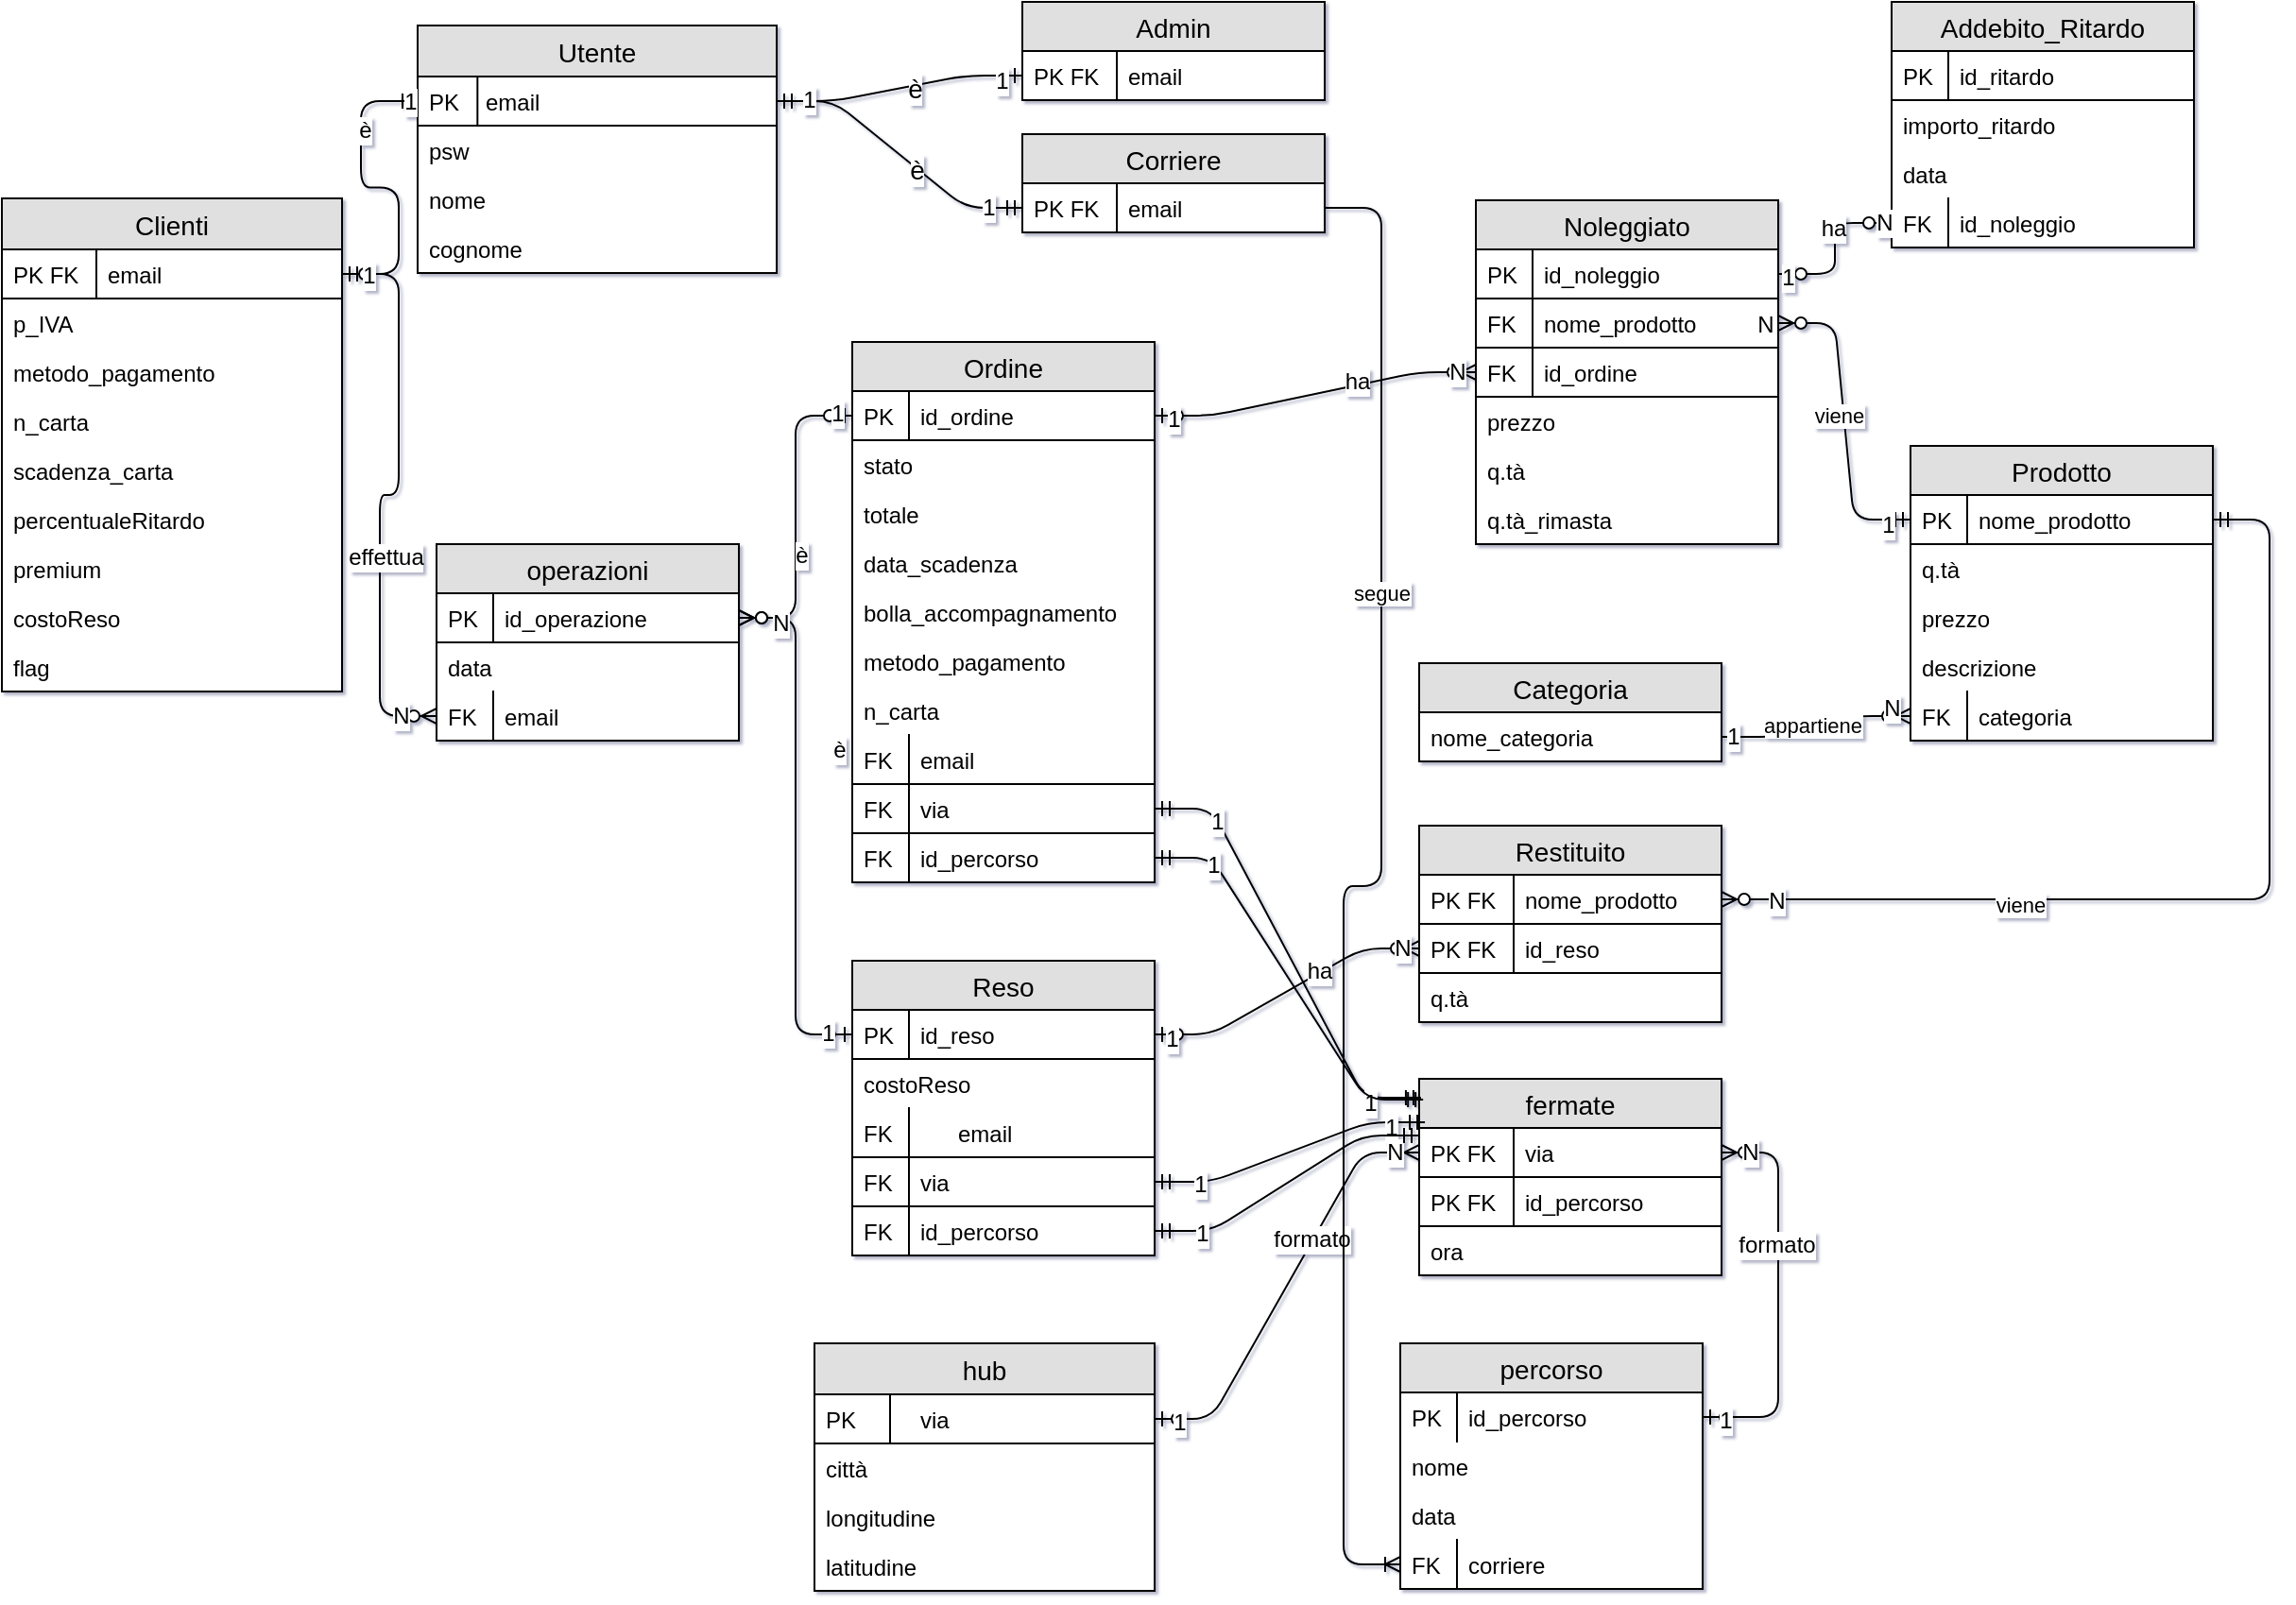 <mxfile version="13.9.9" type="device"><diagram id="O3b5vfJz-K-T-hg6xMQF" name="Page-1"><mxGraphModel dx="1422" dy="1621" grid="1" gridSize="10" guides="1" tooltips="1" connect="1" arrows="1" fold="1" page="1" pageScale="1" pageWidth="1169" pageHeight="827" background="none" math="0" shadow="1"><root><mxCell id="0"/><mxCell id="1" parent="0"/><object label="Utente" id="Xm0WJT4RVuP9LQRf9wcF-2"><mxCell style="swimlane;fontStyle=0;childLayout=stackLayout;horizontal=1;startSize=27;fillColor=#e0e0e0;horizontalStack=0;resizeParent=1;resizeParentMax=0;resizeLast=0;collapsible=1;marginBottom=0;swimlaneFillColor=#ffffff;align=center;fontSize=14;" parent="1" vertex="1"><mxGeometry x="250" y="-117.5" width="190" height="131" as="geometry"><mxRectangle x="90" y="90" width="70" height="26" as="alternateBounds"/></mxGeometry></mxCell></object><mxCell id="Xm0WJT4RVuP9LQRf9wcF-62" value="email" style="shape=partialRectangle;top=0;left=0;right=0;bottom=1;align=left;verticalAlign=top;fillColor=none;spacingLeft=34;spacingRight=4;overflow=hidden;rotatable=0;points=[[0,0.5],[1,0.5]];portConstraint=eastwest;dropTarget=0;fontSize=12;startSize=26;" parent="Xm0WJT4RVuP9LQRf9wcF-2" vertex="1"><mxGeometry y="27" width="190" height="26" as="geometry"/></mxCell><mxCell id="Xm0WJT4RVuP9LQRf9wcF-63" value="PK" style="shape=partialRectangle;top=0;left=0;bottom=0;fillColor=none;align=left;verticalAlign=top;spacingLeft=4;spacingRight=4;overflow=hidden;rotatable=0;points=[];portConstraint=eastwest;part=1;fontSize=12;" parent="Xm0WJT4RVuP9LQRf9wcF-62" vertex="1" connectable="0"><mxGeometry width="31.667" height="26" as="geometry"/></mxCell><mxCell id="Xm0WJT4RVuP9LQRf9wcF-4" value="psw" style="text;strokeColor=none;fillColor=none;spacingLeft=4;spacingRight=4;overflow=hidden;rotatable=0;points=[[0,0.5],[1,0.5]];portConstraint=eastwest;fontSize=12;" parent="Xm0WJT4RVuP9LQRf9wcF-2" vertex="1"><mxGeometry y="53" width="190" height="26" as="geometry"/></mxCell><mxCell id="Xm0WJT4RVuP9LQRf9wcF-16" value="nome&#10;" style="text;strokeColor=none;fillColor=none;spacingLeft=4;spacingRight=4;overflow=hidden;rotatable=0;points=[[0,0.5],[1,0.5]];portConstraint=eastwest;fontSize=12;" parent="Xm0WJT4RVuP9LQRf9wcF-2" vertex="1"><mxGeometry y="79" width="190" height="26" as="geometry"/></mxCell><mxCell id="Xm0WJT4RVuP9LQRf9wcF-17" value="cognome" style="text;strokeColor=none;fillColor=none;spacingLeft=4;spacingRight=4;overflow=hidden;rotatable=0;points=[[0,0.5],[1,0.5]];portConstraint=eastwest;fontSize=12;" parent="Xm0WJT4RVuP9LQRf9wcF-2" vertex="1"><mxGeometry y="105" width="190" height="26" as="geometry"/></mxCell><object label="Clienti" id="Xm0WJT4RVuP9LQRf9wcF-35"><mxCell style="swimlane;fontStyle=0;childLayout=stackLayout;horizontal=1;startSize=27;fillColor=#e0e0e0;horizontalStack=0;resizeParent=1;resizeParentMax=0;resizeLast=0;collapsible=1;marginBottom=0;swimlaneFillColor=#ffffff;align=center;fontSize=14;" parent="1" vertex="1"><mxGeometry x="30" y="-26" width="180" height="261" as="geometry"><mxRectangle x="90" y="90" width="70" height="26" as="alternateBounds"/></mxGeometry></mxCell></object><mxCell id="Xm0WJT4RVuP9LQRf9wcF-36" value="      email" style="shape=partialRectangle;top=0;left=0;right=0;bottom=1;align=left;verticalAlign=top;fillColor=none;spacingLeft=34;spacingRight=4;overflow=hidden;rotatable=0;points=[[0,0.5],[1,0.5]];portConstraint=eastwest;dropTarget=0;fontSize=12;startSize=26;" parent="Xm0WJT4RVuP9LQRf9wcF-35" vertex="1"><mxGeometry y="27" width="180" height="26" as="geometry"/></mxCell><mxCell id="Xm0WJT4RVuP9LQRf9wcF-37" value="PK FK" style="shape=partialRectangle;top=0;left=0;bottom=0;fillColor=none;align=left;verticalAlign=top;spacingLeft=4;spacingRight=4;overflow=hidden;rotatable=0;points=[];portConstraint=eastwest;part=1;fontSize=12;" parent="Xm0WJT4RVuP9LQRf9wcF-36" vertex="1" connectable="0"><mxGeometry width="50" height="26" as="geometry"/></mxCell><mxCell id="Xm0WJT4RVuP9LQRf9wcF-38" value="p_IVA" style="text;strokeColor=none;fillColor=none;spacingLeft=4;spacingRight=4;overflow=hidden;rotatable=0;points=[[0,0.5],[1,0.5]];portConstraint=eastwest;fontSize=12;" parent="Xm0WJT4RVuP9LQRf9wcF-35" vertex="1"><mxGeometry y="53" width="180" height="26" as="geometry"/></mxCell><mxCell id="LE8PXFdHcmIUu1gxOblO-20" value="metodo_pagamento" style="text;strokeColor=none;fillColor=none;spacingLeft=4;spacingRight=4;overflow=hidden;rotatable=0;points=[[0,0.5],[1,0.5]];portConstraint=eastwest;fontSize=12;" parent="Xm0WJT4RVuP9LQRf9wcF-35" vertex="1"><mxGeometry y="79" width="180" height="26" as="geometry"/></mxCell><mxCell id="Xm0WJT4RVuP9LQRf9wcF-39" value="n_carta" style="text;strokeColor=none;fillColor=none;spacingLeft=4;spacingRight=4;overflow=hidden;rotatable=0;points=[[0,0.5],[1,0.5]];portConstraint=eastwest;fontSize=12;" parent="Xm0WJT4RVuP9LQRf9wcF-35" vertex="1"><mxGeometry y="105" width="180" height="26" as="geometry"/></mxCell><mxCell id="Xm0WJT4RVuP9LQRf9wcF-40" value="scadenza_carta" style="text;strokeColor=none;fillColor=none;spacingLeft=4;spacingRight=4;overflow=hidden;rotatable=0;points=[[0,0.5],[1,0.5]];portConstraint=eastwest;fontSize=12;" parent="Xm0WJT4RVuP9LQRf9wcF-35" vertex="1"><mxGeometry y="131" width="180" height="26" as="geometry"/></mxCell><mxCell id="LE8PXFdHcmIUu1gxOblO-26" value="percentualeRitardo" style="text;strokeColor=none;fillColor=none;spacingLeft=4;spacingRight=4;overflow=hidden;rotatable=0;points=[[0,0.5],[1,0.5]];portConstraint=eastwest;fontSize=12;" parent="Xm0WJT4RVuP9LQRf9wcF-35" vertex="1"><mxGeometry y="157" width="180" height="26" as="geometry"/></mxCell><mxCell id="LE8PXFdHcmIUu1gxOblO-27" value="premium" style="text;strokeColor=none;fillColor=none;spacingLeft=4;spacingRight=4;overflow=hidden;rotatable=0;points=[[0,0.5],[1,0.5]];portConstraint=eastwest;fontSize=12;" parent="Xm0WJT4RVuP9LQRf9wcF-35" vertex="1"><mxGeometry y="183" width="180" height="26" as="geometry"/></mxCell><mxCell id="LE8PXFdHcmIUu1gxOblO-28" value="costoReso" style="text;strokeColor=none;fillColor=none;spacingLeft=4;spacingRight=4;overflow=hidden;rotatable=0;points=[[0,0.5],[1,0.5]];portConstraint=eastwest;fontSize=12;" parent="Xm0WJT4RVuP9LQRf9wcF-35" vertex="1"><mxGeometry y="209" width="180" height="26" as="geometry"/></mxCell><mxCell id="Xm0WJT4RVuP9LQRf9wcF-73" value="flag" style="text;strokeColor=none;fillColor=none;spacingLeft=4;spacingRight=4;overflow=hidden;rotatable=0;points=[[0,0.5],[1,0.5]];portConstraint=eastwest;fontSize=12;startSize=26;" parent="Xm0WJT4RVuP9LQRf9wcF-35" vertex="1"><mxGeometry y="235" width="180" height="26" as="geometry"/></mxCell><mxCell id="Xm0WJT4RVuP9LQRf9wcF-49" value="Admin" style="swimlane;fontStyle=0;childLayout=stackLayout;horizontal=1;startSize=26;fillColor=#e0e0e0;horizontalStack=0;resizeParent=1;resizeParentMax=0;resizeLast=0;collapsible=1;marginBottom=0;swimlaneFillColor=#ffffff;align=center;fontSize=14;" parent="1" vertex="1"><mxGeometry x="570" y="-130" width="160" height="52" as="geometry"/></mxCell><mxCell id="Xm0WJT4RVuP9LQRf9wcF-53" value="      email" style="shape=partialRectangle;top=0;left=0;right=0;bottom=1;align=left;verticalAlign=top;fillColor=none;spacingLeft=34;spacingRight=4;overflow=hidden;rotatable=0;points=[[0,0.5],[1,0.5]];portConstraint=eastwest;dropTarget=0;fontSize=12;startSize=26;" parent="Xm0WJT4RVuP9LQRf9wcF-49" vertex="1"><mxGeometry y="26" width="160" height="26" as="geometry"/></mxCell><mxCell id="Xm0WJT4RVuP9LQRf9wcF-54" value="PK FK" style="shape=partialRectangle;top=0;left=0;bottom=0;fillColor=none;align=left;verticalAlign=top;spacingLeft=4;spacingRight=4;overflow=hidden;rotatable=0;points=[];portConstraint=eastwest;part=1;fontSize=12;" parent="Xm0WJT4RVuP9LQRf9wcF-53" vertex="1" connectable="0"><mxGeometry width="50" height="26" as="geometry"/></mxCell><mxCell id="Xm0WJT4RVuP9LQRf9wcF-55" value="Corriere" style="swimlane;fontStyle=0;childLayout=stackLayout;horizontal=1;startSize=26;fillColor=#e0e0e0;horizontalStack=0;resizeParent=1;resizeParentMax=0;resizeLast=0;collapsible=1;marginBottom=0;swimlaneFillColor=#ffffff;align=center;fontSize=14;" parent="1" vertex="1"><mxGeometry x="570" y="-60" width="160" height="52" as="geometry"/></mxCell><mxCell id="Xm0WJT4RVuP9LQRf9wcF-56" value="      email" style="shape=partialRectangle;top=0;left=0;right=0;bottom=1;align=left;verticalAlign=top;fillColor=none;spacingLeft=34;spacingRight=4;overflow=hidden;rotatable=0;points=[[0,0.5],[1,0.5]];portConstraint=eastwest;dropTarget=0;fontSize=12;startSize=26;" parent="Xm0WJT4RVuP9LQRf9wcF-55" vertex="1"><mxGeometry y="26" width="160" height="26" as="geometry"/></mxCell><mxCell id="Xm0WJT4RVuP9LQRf9wcF-57" value="PK FK" style="shape=partialRectangle;top=0;left=0;bottom=0;fillColor=none;align=left;verticalAlign=top;spacingLeft=4;spacingRight=4;overflow=hidden;rotatable=0;points=[];portConstraint=eastwest;part=1;fontSize=12;" parent="Xm0WJT4RVuP9LQRf9wcF-56" vertex="1" connectable="0"><mxGeometry width="50" height="26" as="geometry"/></mxCell><mxCell id="Xm0WJT4RVuP9LQRf9wcF-58" value="" style="edgeStyle=entityRelationEdgeStyle;fontSize=12;html=1;endArrow=ERmandOne;startArrow=ERmandOne;exitX=1;exitY=0.5;exitDx=0;exitDy=0;entryX=0;entryY=0.5;entryDx=0;entryDy=0;" parent="1" source="Xm0WJT4RVuP9LQRf9wcF-36" target="Xm0WJT4RVuP9LQRf9wcF-62" edge="1"><mxGeometry width="100" height="100" relative="1" as="geometry"><mxPoint x="130" y="-20" as="sourcePoint"/><mxPoint x="230" y="-120" as="targetPoint"/></mxGeometry></mxCell><mxCell id="SQWvD1zlipwc46EcE6Aq-20" value="1" style="text;html=1;resizable=0;points=[];align=center;verticalAlign=middle;labelBackgroundColor=#ffffff;" parent="Xm0WJT4RVuP9LQRf9wcF-58" vertex="1" connectable="0"><mxGeometry x="0.948" relative="1" as="geometry"><mxPoint as="offset"/></mxGeometry></mxCell><mxCell id="VW3XLy9VrTY78GUXKfo0-68" value="è" style="text;html=1;resizable=0;points=[];align=center;verticalAlign=middle;labelBackgroundColor=#ffffff;" parent="Xm0WJT4RVuP9LQRf9wcF-58" vertex="1" connectable="0"><mxGeometry x="0.468" y="-2" relative="1" as="geometry"><mxPoint as="offset"/></mxGeometry></mxCell><mxCell id="Xm0WJT4RVuP9LQRf9wcF-64" value="" style="edgeStyle=entityRelationEdgeStyle;fontSize=12;html=1;endArrow=ERmandOne;startArrow=ERmandOne;exitX=1;exitY=0.5;exitDx=0;exitDy=0;entryX=0;entryY=0.5;entryDx=0;entryDy=0;" parent="1" source="Xm0WJT4RVuP9LQRf9wcF-62" target="Xm0WJT4RVuP9LQRf9wcF-53" edge="1"><mxGeometry width="100" height="100" relative="1" as="geometry"><mxPoint x="581.5" y="-153" as="sourcePoint"/><mxPoint x="511.5" y="87" as="targetPoint"/></mxGeometry></mxCell><mxCell id="Xm0WJT4RVuP9LQRf9wcF-71" value="è" style="text;html=1;resizable=0;points=[];align=center;verticalAlign=middle;labelBackgroundColor=#ffffff;fontSize=14;" parent="Xm0WJT4RVuP9LQRf9wcF-64" vertex="1" connectable="0"><mxGeometry x="0.121" y="-1" relative="1" as="geometry"><mxPoint y="1" as="offset"/></mxGeometry></mxCell><mxCell id="SQWvD1zlipwc46EcE6Aq-23" value="1" style="text;html=1;resizable=0;points=[];align=center;verticalAlign=middle;labelBackgroundColor=#ffffff;" parent="Xm0WJT4RVuP9LQRf9wcF-64" vertex="1" connectable="0"><mxGeometry x="0.832" y="-3" relative="1" as="geometry"><mxPoint as="offset"/></mxGeometry></mxCell><mxCell id="Xm0WJT4RVuP9LQRf9wcF-65" value="" style="edgeStyle=entityRelationEdgeStyle;fontSize=12;html=1;endArrow=ERmandOne;startArrow=ERmandOne;exitX=1;exitY=0.5;exitDx=0;exitDy=0;entryX=0;entryY=0.5;entryDx=0;entryDy=0;" parent="1" source="Xm0WJT4RVuP9LQRf9wcF-62" target="Xm0WJT4RVuP9LQRf9wcF-56" edge="1"><mxGeometry width="100" height="100" relative="1" as="geometry"><mxPoint x="401.5" y="-118" as="sourcePoint"/><mxPoint x="601.5" y="181" as="targetPoint"/></mxGeometry></mxCell><mxCell id="Xm0WJT4RVuP9LQRf9wcF-72" value="è" style="text;html=1;resizable=0;points=[];align=center;verticalAlign=middle;labelBackgroundColor=#ffffff;fontSize=14;" parent="Xm0WJT4RVuP9LQRf9wcF-65" vertex="1" connectable="0"><mxGeometry x="0.152" y="-1" relative="1" as="geometry"><mxPoint as="offset"/></mxGeometry></mxCell><mxCell id="SQWvD1zlipwc46EcE6Aq-22" value="1" style="text;html=1;resizable=0;points=[];align=center;verticalAlign=middle;labelBackgroundColor=#ffffff;" parent="Xm0WJT4RVuP9LQRf9wcF-65" vertex="1" connectable="0"><mxGeometry x="-0.714" y="5" relative="1" as="geometry"><mxPoint x="-5" y="4" as="offset"/></mxGeometry></mxCell><mxCell id="VW3XLy9VrTY78GUXKfo0-93" value="1" style="text;html=1;resizable=0;points=[];align=center;verticalAlign=middle;labelBackgroundColor=#ffffff;" parent="Xm0WJT4RVuP9LQRf9wcF-65" vertex="1" connectable="0"><mxGeometry x="0.763" relative="1" as="geometry"><mxPoint as="offset"/></mxGeometry></mxCell><mxCell id="Xm0WJT4RVuP9LQRf9wcF-66" value="Prodotto" style="swimlane;fontStyle=0;childLayout=stackLayout;horizontal=1;startSize=26;fillColor=#e0e0e0;horizontalStack=0;resizeParent=1;resizeParentMax=0;resizeLast=0;collapsible=1;marginBottom=0;swimlaneFillColor=#ffffff;align=center;fontSize=14;" parent="1" vertex="1"><mxGeometry x="1040" y="105" width="160" height="156" as="geometry"/></mxCell><mxCell id="Xm0WJT4RVuP9LQRf9wcF-79" value="nome_prodotto" style="shape=partialRectangle;top=0;left=0;right=0;bottom=1;align=left;verticalAlign=top;fillColor=none;spacingLeft=34;spacingRight=4;overflow=hidden;rotatable=0;points=[[0,0.5],[1,0.5]];portConstraint=eastwest;dropTarget=0;fontSize=12;startSize=26;" parent="Xm0WJT4RVuP9LQRf9wcF-66" vertex="1"><mxGeometry y="26" width="160" height="26" as="geometry"/></mxCell><mxCell id="Xm0WJT4RVuP9LQRf9wcF-80" value="PK" style="shape=partialRectangle;top=0;left=0;bottom=0;fillColor=none;align=left;verticalAlign=top;spacingLeft=4;spacingRight=4;overflow=hidden;rotatable=0;points=[];portConstraint=eastwest;part=1;fontSize=12;" parent="Xm0WJT4RVuP9LQRf9wcF-79" vertex="1" connectable="0"><mxGeometry width="30" height="26" as="geometry"/></mxCell><mxCell id="Xm0WJT4RVuP9LQRf9wcF-68" value="q.tà" style="text;strokeColor=none;fillColor=none;spacingLeft=4;spacingRight=4;overflow=hidden;rotatable=0;points=[[0,0.5],[1,0.5]];portConstraint=eastwest;fontSize=12;" parent="Xm0WJT4RVuP9LQRf9wcF-66" vertex="1"><mxGeometry y="52" width="160" height="26" as="geometry"/></mxCell><mxCell id="Xm0WJT4RVuP9LQRf9wcF-69" value="prezzo" style="text;strokeColor=none;fillColor=none;spacingLeft=4;spacingRight=4;overflow=hidden;rotatable=0;points=[[0,0.5],[1,0.5]];portConstraint=eastwest;fontSize=12;" parent="Xm0WJT4RVuP9LQRf9wcF-66" vertex="1"><mxGeometry y="78" width="160" height="26" as="geometry"/></mxCell><mxCell id="Xm0WJT4RVuP9LQRf9wcF-74" value="descrizione" style="text;strokeColor=none;fillColor=none;spacingLeft=4;spacingRight=4;overflow=hidden;rotatable=0;points=[[0,0.5],[1,0.5]];portConstraint=eastwest;fontSize=12;startSize=26;" parent="Xm0WJT4RVuP9LQRf9wcF-66" vertex="1"><mxGeometry y="104" width="160" height="26" as="geometry"/></mxCell><mxCell id="Xm0WJT4RVuP9LQRf9wcF-86" value="categoria" style="shape=partialRectangle;top=0;left=0;right=0;bottom=1;align=left;verticalAlign=top;fillColor=none;spacingLeft=34;spacingRight=4;overflow=hidden;rotatable=0;points=[[0,0.5],[1,0.5]];portConstraint=eastwest;dropTarget=0;fontSize=12;startSize=26;" parent="Xm0WJT4RVuP9LQRf9wcF-66" vertex="1"><mxGeometry y="130" width="160" height="26" as="geometry"/></mxCell><mxCell id="Xm0WJT4RVuP9LQRf9wcF-87" value="FK" style="shape=partialRectangle;top=0;left=0;bottom=0;fillColor=none;align=left;verticalAlign=top;spacingLeft=4;spacingRight=4;overflow=hidden;rotatable=0;points=[];portConstraint=eastwest;part=1;fontSize=12;" parent="Xm0WJT4RVuP9LQRf9wcF-86" vertex="1" connectable="0"><mxGeometry width="30" height="26" as="geometry"/></mxCell><mxCell id="Xm0WJT4RVuP9LQRf9wcF-75" value="Categoria" style="swimlane;fontStyle=0;childLayout=stackLayout;horizontal=1;startSize=26;fillColor=#e0e0e0;horizontalStack=0;resizeParent=1;resizeParentMax=0;resizeLast=0;collapsible=1;marginBottom=0;swimlaneFillColor=#ffffff;align=center;fontSize=14;" parent="1" vertex="1"><mxGeometry x="780" y="220" width="160" height="52" as="geometry"/></mxCell><mxCell id="Xm0WJT4RVuP9LQRf9wcF-76" value="nome_categoria" style="text;strokeColor=none;fillColor=none;spacingLeft=4;spacingRight=4;overflow=hidden;rotatable=0;points=[[0,0.5],[1,0.5]];portConstraint=eastwest;fontSize=12;" parent="Xm0WJT4RVuP9LQRf9wcF-75" vertex="1"><mxGeometry y="26" width="160" height="26" as="geometry"/></mxCell><object label="hub" id="Xm0WJT4RVuP9LQRf9wcF-89"><mxCell style="swimlane;fontStyle=0;childLayout=stackLayout;horizontal=1;startSize=27;fillColor=#e0e0e0;horizontalStack=0;resizeParent=1;resizeParentMax=0;resizeLast=0;collapsible=1;marginBottom=0;swimlaneFillColor=#ffffff;align=center;fontSize=14;" parent="1" vertex="1"><mxGeometry x="460" y="580" width="180" height="131" as="geometry"><mxRectangle x="90" y="90" width="70" height="26" as="alternateBounds"/></mxGeometry></mxCell></object><mxCell id="Xm0WJT4RVuP9LQRf9wcF-90" value="      via" style="shape=partialRectangle;top=0;left=0;right=0;bottom=1;align=left;verticalAlign=top;fillColor=none;spacingLeft=34;spacingRight=4;overflow=hidden;rotatable=0;points=[[0,0.5],[1,0.5]];portConstraint=eastwest;dropTarget=0;fontSize=12;startSize=26;" parent="Xm0WJT4RVuP9LQRf9wcF-89" vertex="1"><mxGeometry y="27" width="180" height="26" as="geometry"/></mxCell><mxCell id="Xm0WJT4RVuP9LQRf9wcF-91" value="PK " style="shape=partialRectangle;top=0;left=0;bottom=0;fillColor=none;align=left;verticalAlign=top;spacingLeft=4;spacingRight=4;overflow=hidden;rotatable=0;points=[];portConstraint=eastwest;part=1;fontSize=12;" parent="Xm0WJT4RVuP9LQRf9wcF-90" vertex="1" connectable="0"><mxGeometry width="40" height="26" as="geometry"/></mxCell><mxCell id="Xm0WJT4RVuP9LQRf9wcF-92" value="città" style="text;strokeColor=none;fillColor=none;spacingLeft=4;spacingRight=4;overflow=hidden;rotatable=0;points=[[0,0.5],[1,0.5]];portConstraint=eastwest;fontSize=12;" parent="Xm0WJT4RVuP9LQRf9wcF-89" vertex="1"><mxGeometry y="53" width="180" height="26" as="geometry"/></mxCell><mxCell id="Xm0WJT4RVuP9LQRf9wcF-93" value="longitudine" style="text;strokeColor=none;fillColor=none;spacingLeft=4;spacingRight=4;overflow=hidden;rotatable=0;points=[[0,0.5],[1,0.5]];portConstraint=eastwest;fontSize=12;" parent="Xm0WJT4RVuP9LQRf9wcF-89" vertex="1"><mxGeometry y="79" width="180" height="26" as="geometry"/></mxCell><mxCell id="Xm0WJT4RVuP9LQRf9wcF-94" value="latitudine" style="text;strokeColor=none;fillColor=none;spacingLeft=4;spacingRight=4;overflow=hidden;rotatable=0;points=[[0,0.5],[1,0.5]];portConstraint=eastwest;fontSize=12;" parent="Xm0WJT4RVuP9LQRf9wcF-89" vertex="1"><mxGeometry y="105" width="180" height="26" as="geometry"/></mxCell><mxCell id="SQWvD1zlipwc46EcE6Aq-1" value="percorso" style="swimlane;fontStyle=0;childLayout=stackLayout;horizontal=1;startSize=26;fillColor=#e0e0e0;horizontalStack=0;resizeParent=1;resizeParentMax=0;resizeLast=0;collapsible=1;marginBottom=0;swimlaneFillColor=#ffffff;align=center;fontSize=14;" parent="1" vertex="1"><mxGeometry x="770" y="580" width="160" height="130" as="geometry"/></mxCell><mxCell id="SQWvD1zlipwc46EcE6Aq-9" value="id_percorso" style="shape=partialRectangle;top=0;left=0;right=0;bottom=0;align=left;verticalAlign=top;fillColor=none;spacingLeft=34;spacingRight=4;overflow=hidden;rotatable=0;points=[[0,0.5],[1,0.5]];portConstraint=eastwest;dropTarget=0;fontSize=12;" parent="SQWvD1zlipwc46EcE6Aq-1" vertex="1"><mxGeometry y="26" width="160" height="26" as="geometry"/></mxCell><mxCell id="SQWvD1zlipwc46EcE6Aq-10" value="PK" style="shape=partialRectangle;top=0;left=0;bottom=0;fillColor=none;align=left;verticalAlign=top;spacingLeft=4;spacingRight=4;overflow=hidden;rotatable=0;points=[];portConstraint=eastwest;part=1;fontSize=12;" parent="SQWvD1zlipwc46EcE6Aq-9" vertex="1" connectable="0"><mxGeometry width="30" height="26" as="geometry"/></mxCell><mxCell id="SQWvD1zlipwc46EcE6Aq-2" value="nome" style="text;strokeColor=none;fillColor=none;spacingLeft=4;spacingRight=4;overflow=hidden;rotatable=0;points=[[0,0.5],[1,0.5]];portConstraint=eastwest;fontSize=12;" parent="SQWvD1zlipwc46EcE6Aq-1" vertex="1"><mxGeometry y="52" width="160" height="26" as="geometry"/></mxCell><mxCell id="SQWvD1zlipwc46EcE6Aq-13" value="data" style="text;strokeColor=none;fillColor=none;spacingLeft=4;spacingRight=4;overflow=hidden;rotatable=0;points=[[0,0.5],[1,0.5]];portConstraint=eastwest;fontSize=12;" parent="SQWvD1zlipwc46EcE6Aq-1" vertex="1"><mxGeometry y="78" width="160" height="26" as="geometry"/></mxCell><mxCell id="eW8bgUC2z9eUdu9sHX4--6" value="corriere" style="shape=partialRectangle;top=0;left=0;right=0;bottom=1;align=left;verticalAlign=top;fillColor=none;spacingLeft=34;spacingRight=4;overflow=hidden;rotatable=0;points=[[0,0.5],[1,0.5]];portConstraint=eastwest;dropTarget=0;fontSize=12;startSize=26;" vertex="1" parent="SQWvD1zlipwc46EcE6Aq-1"><mxGeometry y="104" width="160" height="26" as="geometry"/></mxCell><mxCell id="eW8bgUC2z9eUdu9sHX4--7" value="FK" style="shape=partialRectangle;top=0;left=0;bottom=0;fillColor=none;align=left;verticalAlign=top;spacingLeft=4;spacingRight=4;overflow=hidden;rotatable=0;points=[];portConstraint=eastwest;part=1;fontSize=12;" vertex="1" connectable="0" parent="eW8bgUC2z9eUdu9sHX4--6"><mxGeometry width="30" height="26" as="geometry"/></mxCell><mxCell id="SQWvD1zlipwc46EcE6Aq-5" value="fermate" style="swimlane;fontStyle=0;childLayout=stackLayout;horizontal=1;startSize=26;fillColor=#e0e0e0;horizontalStack=0;resizeParent=1;resizeParentMax=0;resizeLast=0;collapsible=1;marginBottom=0;swimlaneFillColor=#ffffff;align=center;fontSize=14;" parent="1" vertex="1"><mxGeometry x="780" y="440" width="160" height="104" as="geometry"/></mxCell><mxCell id="SQWvD1zlipwc46EcE6Aq-14" value="      via" style="shape=partialRectangle;top=0;left=0;right=0;bottom=1;align=left;verticalAlign=top;fillColor=none;spacingLeft=34;spacingRight=4;overflow=hidden;rotatable=0;points=[[0,0.5],[1,0.5]];portConstraint=eastwest;dropTarget=0;fontSize=12;startSize=26;" parent="SQWvD1zlipwc46EcE6Aq-5" vertex="1"><mxGeometry y="26" width="160" height="26" as="geometry"/></mxCell><mxCell id="SQWvD1zlipwc46EcE6Aq-15" value="PK FK" style="shape=partialRectangle;top=0;left=0;bottom=0;fillColor=none;align=left;verticalAlign=top;spacingLeft=4;spacingRight=4;overflow=hidden;rotatable=0;points=[];portConstraint=eastwest;part=1;fontSize=12;" parent="SQWvD1zlipwc46EcE6Aq-14" vertex="1" connectable="0"><mxGeometry width="50" height="26" as="geometry"/></mxCell><mxCell id="SQWvD1zlipwc46EcE6Aq-16" value="      id_percorso" style="shape=partialRectangle;top=0;left=0;right=0;bottom=1;align=left;verticalAlign=top;fillColor=none;spacingLeft=34;spacingRight=4;overflow=hidden;rotatable=0;points=[[0,0.5],[1,0.5]];portConstraint=eastwest;dropTarget=0;fontSize=12;startSize=26;" parent="SQWvD1zlipwc46EcE6Aq-5" vertex="1"><mxGeometry y="52" width="160" height="26" as="geometry"/></mxCell><mxCell id="SQWvD1zlipwc46EcE6Aq-17" value="PK FK" style="shape=partialRectangle;top=0;left=0;bottom=0;fillColor=none;align=left;verticalAlign=top;spacingLeft=4;spacingRight=4;overflow=hidden;rotatable=0;points=[];portConstraint=eastwest;part=1;fontSize=12;" parent="SQWvD1zlipwc46EcE6Aq-16" vertex="1" connectable="0"><mxGeometry width="50" height="26" as="geometry"/></mxCell><mxCell id="SQWvD1zlipwc46EcE6Aq-18" value="ora" style="text;strokeColor=none;fillColor=none;spacingLeft=4;spacingRight=4;overflow=hidden;rotatable=0;points=[[0,0.5],[1,0.5]];portConstraint=eastwest;fontSize=12;" parent="SQWvD1zlipwc46EcE6Aq-5" vertex="1"><mxGeometry y="78" width="160" height="26" as="geometry"/></mxCell><mxCell id="SQWvD1zlipwc46EcE6Aq-19" value="" style="edgeStyle=entityRelationEdgeStyle;fontSize=12;html=1;endArrow=ERzeroToMany;startArrow=ERzeroToOne;" parent="1" source="SQWvD1zlipwc46EcE6Aq-9" target="SQWvD1zlipwc46EcE6Aq-14" edge="1"><mxGeometry width="100" height="100" relative="1" as="geometry"><mxPoint x="840" y="458" as="sourcePoint"/><mxPoint x="760" y="391" as="targetPoint"/></mxGeometry></mxCell><mxCell id="SQWvD1zlipwc46EcE6Aq-29" value="1" style="text;html=1;resizable=0;points=[];align=center;verticalAlign=middle;labelBackgroundColor=#ffffff;" parent="SQWvD1zlipwc46EcE6Aq-19" vertex="1" connectable="0"><mxGeometry x="-0.888" y="-2" relative="1" as="geometry"><mxPoint as="offset"/></mxGeometry></mxCell><mxCell id="SQWvD1zlipwc46EcE6Aq-30" value="N" style="text;html=1;resizable=0;points=[];align=center;verticalAlign=middle;labelBackgroundColor=#ffffff;" parent="SQWvD1zlipwc46EcE6Aq-19" vertex="1" connectable="0"><mxGeometry x="0.868" relative="1" as="geometry"><mxPoint x="1" as="offset"/></mxGeometry></mxCell><mxCell id="SQWvD1zlipwc46EcE6Aq-31" value="formato" style="text;html=1;resizable=0;points=[];align=center;verticalAlign=middle;labelBackgroundColor=#ffffff;" parent="SQWvD1zlipwc46EcE6Aq-19" vertex="1" connectable="0"><mxGeometry x="0.248" y="2" relative="1" as="geometry"><mxPoint x="1" as="offset"/></mxGeometry></mxCell><mxCell id="SQWvD1zlipwc46EcE6Aq-36" value="Ordine" style="swimlane;fontStyle=0;childLayout=stackLayout;horizontal=1;startSize=26;fillColor=#e0e0e0;horizontalStack=0;resizeParent=1;resizeParentMax=0;resizeLast=0;collapsible=1;marginBottom=0;swimlaneFillColor=#ffffff;align=center;fontSize=14;" parent="1" vertex="1"><mxGeometry x="480" y="50" width="160" height="286" as="geometry"/></mxCell><mxCell id="SQWvD1zlipwc46EcE6Aq-49" value="id_ordine" style="shape=partialRectangle;top=0;left=0;right=0;bottom=1;align=left;verticalAlign=top;fillColor=none;spacingLeft=34;spacingRight=4;overflow=hidden;rotatable=0;points=[[0,0.5],[1,0.5]];portConstraint=eastwest;dropTarget=0;fontSize=12;" parent="SQWvD1zlipwc46EcE6Aq-36" vertex="1"><mxGeometry y="26" width="160" height="26" as="geometry"/></mxCell><mxCell id="SQWvD1zlipwc46EcE6Aq-50" value="PK" style="shape=partialRectangle;top=0;left=0;bottom=0;fillColor=none;align=left;verticalAlign=top;spacingLeft=4;spacingRight=4;overflow=hidden;rotatable=0;points=[];portConstraint=eastwest;part=1;fontSize=12;" parent="SQWvD1zlipwc46EcE6Aq-49" vertex="1" connectable="0"><mxGeometry width="30" height="26" as="geometry"/></mxCell><mxCell id="SQWvD1zlipwc46EcE6Aq-39" value="stato" style="text;strokeColor=none;fillColor=none;spacingLeft=4;spacingRight=4;overflow=hidden;rotatable=0;points=[[0,0.5],[1,0.5]];portConstraint=eastwest;fontSize=12;" parent="SQWvD1zlipwc46EcE6Aq-36" vertex="1"><mxGeometry y="52" width="160" height="26" as="geometry"/></mxCell><mxCell id="SQWvD1zlipwc46EcE6Aq-51" value="totale" style="text;strokeColor=none;fillColor=none;spacingLeft=4;spacingRight=4;overflow=hidden;rotatable=0;points=[[0,0.5],[1,0.5]];portConstraint=eastwest;fontSize=12;" parent="SQWvD1zlipwc46EcE6Aq-36" vertex="1"><mxGeometry y="78" width="160" height="26" as="geometry"/></mxCell><mxCell id="VW3XLy9VrTY78GUXKfo0-21" value="data_scadenza" style="text;strokeColor=none;fillColor=none;spacingLeft=4;spacingRight=4;overflow=hidden;rotatable=0;points=[[0,0.5],[1,0.5]];portConstraint=eastwest;fontSize=12;" parent="SQWvD1zlipwc46EcE6Aq-36" vertex="1"><mxGeometry y="104" width="160" height="26" as="geometry"/></mxCell><mxCell id="VW3XLy9VrTY78GUXKfo0-12" value="bolla_accompagnamento" style="text;strokeColor=none;fillColor=none;spacingLeft=4;spacingRight=4;overflow=hidden;rotatable=0;points=[[0,0.5],[1,0.5]];portConstraint=eastwest;fontSize=12;" parent="SQWvD1zlipwc46EcE6Aq-36" vertex="1"><mxGeometry y="130" width="160" height="26" as="geometry"/></mxCell><mxCell id="LE8PXFdHcmIUu1gxOblO-21" value="metodo_pagamento" style="text;strokeColor=none;fillColor=none;spacingLeft=4;spacingRight=4;overflow=hidden;rotatable=0;points=[[0,0.5],[1,0.5]];portConstraint=eastwest;fontSize=12;" parent="SQWvD1zlipwc46EcE6Aq-36" vertex="1"><mxGeometry y="156" width="160" height="26" as="geometry"/></mxCell><mxCell id="SQWvD1zlipwc46EcE6Aq-58" value="n_carta" style="text;strokeColor=none;fillColor=none;spacingLeft=4;spacingRight=4;overflow=hidden;rotatable=0;points=[[0,0.5],[1,0.5]];portConstraint=eastwest;fontSize=12;" parent="SQWvD1zlipwc46EcE6Aq-36" vertex="1"><mxGeometry y="182" width="160" height="26" as="geometry"/></mxCell><mxCell id="VW3XLy9VrTY78GUXKfo0-50" value="email" style="shape=partialRectangle;top=0;left=0;right=0;bottom=1;align=left;verticalAlign=top;fillColor=none;spacingLeft=34;spacingRight=4;overflow=hidden;rotatable=0;points=[[0,0.5],[1,0.5]];portConstraint=eastwest;dropTarget=0;fontSize=12;startSize=26;" parent="SQWvD1zlipwc46EcE6Aq-36" vertex="1"><mxGeometry y="208" width="160" height="26" as="geometry"/></mxCell><mxCell id="VW3XLy9VrTY78GUXKfo0-51" value="FK" style="shape=partialRectangle;top=0;left=0;bottom=0;fillColor=none;align=left;verticalAlign=top;spacingLeft=4;spacingRight=4;overflow=hidden;rotatable=0;points=[];portConstraint=eastwest;part=1;fontSize=12;" parent="VW3XLy9VrTY78GUXKfo0-50" vertex="1" connectable="0"><mxGeometry width="30" height="26" as="geometry"/></mxCell><mxCell id="SQWvD1zlipwc46EcE6Aq-52" value="via" style="shape=partialRectangle;top=0;left=0;right=0;bottom=1;align=left;verticalAlign=top;fillColor=none;spacingLeft=34;spacingRight=4;overflow=hidden;rotatable=0;points=[[0,0.5],[1,0.5]];portConstraint=eastwest;dropTarget=0;fontSize=12;" parent="SQWvD1zlipwc46EcE6Aq-36" vertex="1"><mxGeometry y="234" width="160" height="26" as="geometry"/></mxCell><mxCell id="SQWvD1zlipwc46EcE6Aq-53" value="FK" style="shape=partialRectangle;top=0;left=0;bottom=0;fillColor=none;align=left;verticalAlign=top;spacingLeft=4;spacingRight=4;overflow=hidden;rotatable=0;points=[];portConstraint=eastwest;part=1;fontSize=12;" parent="SQWvD1zlipwc46EcE6Aq-52" vertex="1" connectable="0"><mxGeometry width="30" height="26" as="geometry"/></mxCell><mxCell id="SQWvD1zlipwc46EcE6Aq-56" value="id_percorso" style="shape=partialRectangle;top=0;left=0;right=0;bottom=1;align=left;verticalAlign=top;fillColor=none;spacingLeft=34;spacingRight=4;overflow=hidden;rotatable=0;points=[[0,0.5],[1,0.5]];portConstraint=eastwest;dropTarget=0;fontSize=12;" parent="SQWvD1zlipwc46EcE6Aq-36" vertex="1"><mxGeometry y="260" width="160" height="26" as="geometry"/></mxCell><mxCell id="SQWvD1zlipwc46EcE6Aq-57" value="FK" style="shape=partialRectangle;top=0;left=0;bottom=0;fillColor=none;align=left;verticalAlign=top;spacingLeft=4;spacingRight=4;overflow=hidden;rotatable=0;points=[];portConstraint=eastwest;part=1;fontSize=12;" parent="SQWvD1zlipwc46EcE6Aq-56" vertex="1" connectable="0"><mxGeometry width="30" height="26" as="geometry"/></mxCell><mxCell id="SQWvD1zlipwc46EcE6Aq-59" value="" style="edgeStyle=entityRelationEdgeStyle;fontSize=12;html=1;endArrow=ERmandOne;startArrow=ERmandOne;exitX=1;exitY=0.5;exitDx=0;exitDy=0;entryX=0.006;entryY=0.096;entryDx=0;entryDy=0;entryPerimeter=0;" parent="1" source="SQWvD1zlipwc46EcE6Aq-52" target="SQWvD1zlipwc46EcE6Aq-5" edge="1"><mxGeometry width="100" height="100" relative="1" as="geometry"><mxPoint x="810" y="310" as="sourcePoint"/><mxPoint x="670" y="370" as="targetPoint"/></mxGeometry></mxCell><mxCell id="SQWvD1zlipwc46EcE6Aq-60" value="1" style="text;html=1;resizable=0;points=[];align=center;verticalAlign=middle;labelBackgroundColor=#ffffff;" parent="SQWvD1zlipwc46EcE6Aq-59" vertex="1" connectable="0"><mxGeometry x="0.762" y="-3" relative="1" as="geometry"><mxPoint as="offset"/></mxGeometry></mxCell><mxCell id="SQWvD1zlipwc46EcE6Aq-61" value="1" style="text;html=1;resizable=0;points=[];align=center;verticalAlign=middle;labelBackgroundColor=#ffffff;" parent="SQWvD1zlipwc46EcE6Aq-59" vertex="1" connectable="0"><mxGeometry x="-0.683" y="-1" relative="1" as="geometry"><mxPoint as="offset"/></mxGeometry></mxCell><mxCell id="SQWvD1zlipwc46EcE6Aq-32" value="" style="edgeStyle=entityRelationEdgeStyle;fontSize=12;html=1;endArrow=ERzeroToMany;startArrow=ERzeroToOne;exitX=1;exitY=0.5;exitDx=0;exitDy=0;entryX=0;entryY=0.5;entryDx=0;entryDy=0;" parent="1" source="Xm0WJT4RVuP9LQRf9wcF-90" target="SQWvD1zlipwc46EcE6Aq-14" edge="1"><mxGeometry width="100" height="100" relative="1" as="geometry"><mxPoint x="626" y="331" as="sourcePoint"/><mxPoint x="980" y="410" as="targetPoint"/></mxGeometry></mxCell><mxCell id="SQWvD1zlipwc46EcE6Aq-33" value="1" style="text;html=1;resizable=0;points=[];align=center;verticalAlign=middle;labelBackgroundColor=#ffffff;" parent="SQWvD1zlipwc46EcE6Aq-32" vertex="1" connectable="0"><mxGeometry x="-0.888" y="-2" relative="1" as="geometry"><mxPoint as="offset"/></mxGeometry></mxCell><mxCell id="SQWvD1zlipwc46EcE6Aq-34" value="N" style="text;html=1;resizable=0;points=[];align=center;verticalAlign=middle;labelBackgroundColor=#ffffff;" parent="SQWvD1zlipwc46EcE6Aq-32" vertex="1" connectable="0"><mxGeometry x="0.868" relative="1" as="geometry"><mxPoint x="1" as="offset"/></mxGeometry></mxCell><mxCell id="SQWvD1zlipwc46EcE6Aq-35" value="formato" style="text;html=1;resizable=0;points=[];align=center;verticalAlign=middle;labelBackgroundColor=#ffffff;" parent="SQWvD1zlipwc46EcE6Aq-32" vertex="1" connectable="0"><mxGeometry x="0.248" y="2" relative="1" as="geometry"><mxPoint x="1" as="offset"/></mxGeometry></mxCell><mxCell id="SQWvD1zlipwc46EcE6Aq-62" value="" style="edgeStyle=entityRelationEdgeStyle;fontSize=12;html=1;endArrow=ERmandOne;startArrow=ERmandOne;exitX=1;exitY=0.5;exitDx=0;exitDy=0;entryX=0.013;entryY=0.106;entryDx=0;entryDy=0;entryPerimeter=0;" parent="1" source="SQWvD1zlipwc46EcE6Aq-56" target="SQWvD1zlipwc46EcE6Aq-5" edge="1"><mxGeometry width="100" height="100" relative="1" as="geometry"><mxPoint x="746" y="284" as="sourcePoint"/><mxPoint x="800" y="340" as="targetPoint"/></mxGeometry></mxCell><mxCell id="SQWvD1zlipwc46EcE6Aq-64" value="1" style="text;html=1;resizable=0;points=[];align=center;verticalAlign=middle;labelBackgroundColor=#ffffff;" parent="SQWvD1zlipwc46EcE6Aq-62" vertex="1" connectable="0"><mxGeometry x="-0.683" y="-1" relative="1" as="geometry"><mxPoint as="offset"/></mxGeometry></mxCell><mxCell id="LE8PXFdHcmIUu1gxOblO-1" value="Noleggiato" style="swimlane;fontStyle=0;childLayout=stackLayout;horizontal=1;startSize=26;fillColor=#e0e0e0;horizontalStack=0;resizeParent=1;resizeParentMax=0;resizeLast=0;collapsible=1;marginBottom=0;swimlaneFillColor=#ffffff;align=center;fontSize=14;" parent="1" vertex="1"><mxGeometry x="810" y="-25" width="160" height="182" as="geometry"/></mxCell><mxCell id="VW3XLy9VrTY78GUXKfo0-84" value="id_noleggio" style="shape=partialRectangle;top=0;left=0;right=0;bottom=1;align=left;verticalAlign=top;fillColor=none;spacingLeft=34;spacingRight=4;overflow=hidden;rotatable=0;points=[[0,0.5],[1,0.5]];portConstraint=eastwest;dropTarget=0;fontSize=12;" parent="LE8PXFdHcmIUu1gxOblO-1" vertex="1"><mxGeometry y="26" width="160" height="26" as="geometry"/></mxCell><mxCell id="VW3XLy9VrTY78GUXKfo0-85" value="PK" style="shape=partialRectangle;top=0;left=0;bottom=0;fillColor=none;align=left;verticalAlign=top;spacingLeft=4;spacingRight=4;overflow=hidden;rotatable=0;points=[];portConstraint=eastwest;part=1;fontSize=12;" parent="VW3XLy9VrTY78GUXKfo0-84" vertex="1" connectable="0"><mxGeometry width="30" height="26" as="geometry"/></mxCell><mxCell id="LE8PXFdHcmIUu1gxOblO-9" value="nome_prodotto" style="shape=partialRectangle;top=0;left=0;right=0;bottom=1;align=left;verticalAlign=top;fillColor=none;spacingLeft=34;spacingRight=4;overflow=hidden;rotatable=0;points=[[0,0.5],[1,0.5]];portConstraint=eastwest;dropTarget=0;fontSize=12;startSize=26;" parent="LE8PXFdHcmIUu1gxOblO-1" vertex="1"><mxGeometry y="52" width="160" height="26" as="geometry"/></mxCell><mxCell id="LE8PXFdHcmIUu1gxOblO-10" value="FK" style="shape=partialRectangle;top=0;left=0;bottom=0;fillColor=none;align=left;verticalAlign=top;spacingLeft=4;spacingRight=4;overflow=hidden;rotatable=0;points=[];portConstraint=eastwest;part=1;fontSize=12;" parent="LE8PXFdHcmIUu1gxOblO-9" vertex="1" connectable="0"><mxGeometry width="30" height="26" as="geometry"/></mxCell><mxCell id="LE8PXFdHcmIUu1gxOblO-15" value="id_ordine" style="shape=partialRectangle;top=0;left=0;right=0;bottom=1;align=left;verticalAlign=top;fillColor=none;spacingLeft=34;spacingRight=4;overflow=hidden;rotatable=0;points=[[0,0.5],[1,0.5]];portConstraint=eastwest;dropTarget=0;fontSize=12;startSize=26;" parent="LE8PXFdHcmIUu1gxOblO-1" vertex="1"><mxGeometry y="78" width="160" height="26" as="geometry"/></mxCell><mxCell id="LE8PXFdHcmIUu1gxOblO-16" value="FK" style="shape=partialRectangle;top=0;left=0;bottom=0;fillColor=none;align=left;verticalAlign=top;spacingLeft=4;spacingRight=4;overflow=hidden;rotatable=0;points=[];portConstraint=eastwest;part=1;fontSize=12;" parent="LE8PXFdHcmIUu1gxOblO-15" vertex="1" connectable="0"><mxGeometry width="30" height="26" as="geometry"/></mxCell><mxCell id="LE8PXFdHcmIUu1gxOblO-19" value="prezzo" style="text;strokeColor=none;fillColor=none;spacingLeft=4;spacingRight=4;overflow=hidden;rotatable=0;points=[[0,0.5],[1,0.5]];portConstraint=eastwest;fontSize=12;" parent="LE8PXFdHcmIUu1gxOblO-1" vertex="1"><mxGeometry y="104" width="160" height="26" as="geometry"/></mxCell><mxCell id="LE8PXFdHcmIUu1gxOblO-3" value="q.tà" style="text;strokeColor=none;fillColor=none;spacingLeft=4;spacingRight=4;overflow=hidden;rotatable=0;points=[[0,0.5],[1,0.5]];portConstraint=eastwest;fontSize=12;" parent="LE8PXFdHcmIUu1gxOblO-1" vertex="1"><mxGeometry y="130" width="160" height="26" as="geometry"/></mxCell><mxCell id="VW3XLy9VrTY78GUXKfo0-25" value="q.tà_rimasta" style="text;strokeColor=none;fillColor=none;spacingLeft=4;spacingRight=4;overflow=hidden;rotatable=0;points=[[0,0.5],[1,0.5]];portConstraint=eastwest;fontSize=12;" parent="LE8PXFdHcmIUu1gxOblO-1" vertex="1"><mxGeometry y="156" width="160" height="26" as="geometry"/></mxCell><mxCell id="LE8PXFdHcmIUu1gxOblO-11" value="" style="edgeStyle=entityRelationEdgeStyle;fontSize=12;html=1;endArrow=ERzeroToMany;startArrow=ERzeroToOne;exitX=1;exitY=0.5;exitDx=0;exitDy=0;entryX=0;entryY=0.5;entryDx=0;entryDy=0;" parent="1" source="SQWvD1zlipwc46EcE6Aq-49" target="LE8PXFdHcmIUu1gxOblO-15" edge="1"><mxGeometry width="100" height="100" relative="1" as="geometry"><mxPoint x="1104" y="-248" as="sourcePoint"/><mxPoint x="860" y="157" as="targetPoint"/></mxGeometry></mxCell><mxCell id="LE8PXFdHcmIUu1gxOblO-12" value="1" style="text;html=1;resizable=0;points=[];align=center;verticalAlign=middle;labelBackgroundColor=#ffffff;" parent="LE8PXFdHcmIUu1gxOblO-11" vertex="1" connectable="0"><mxGeometry x="-0.888" y="-2" relative="1" as="geometry"><mxPoint as="offset"/></mxGeometry></mxCell><mxCell id="LE8PXFdHcmIUu1gxOblO-13" value="N" style="text;html=1;resizable=0;points=[];align=center;verticalAlign=middle;labelBackgroundColor=#ffffff;" parent="LE8PXFdHcmIUu1gxOblO-11" vertex="1" connectable="0"><mxGeometry x="0.868" relative="1" as="geometry"><mxPoint x="1" as="offset"/></mxGeometry></mxCell><mxCell id="LE8PXFdHcmIUu1gxOblO-14" value="ha" style="text;html=1;resizable=0;points=[];align=center;verticalAlign=middle;labelBackgroundColor=#ffffff;" parent="LE8PXFdHcmIUu1gxOblO-11" vertex="1" connectable="0"><mxGeometry x="0.248" y="2" relative="1" as="geometry"><mxPoint x="1" as="offset"/></mxGeometry></mxCell><mxCell id="LE8PXFdHcmIUu1gxOblO-22" value="Reso" style="swimlane;fontStyle=0;childLayout=stackLayout;horizontal=1;startSize=26;fillColor=#e0e0e0;horizontalStack=0;resizeParent=1;resizeParentMax=0;resizeLast=0;collapsible=1;marginBottom=0;swimlaneFillColor=#ffffff;align=center;fontSize=14;" parent="1" vertex="1"><mxGeometry x="480" y="377.5" width="160" height="156" as="geometry"/></mxCell><mxCell id="LE8PXFdHcmIUu1gxOblO-29" value="id_reso" style="shape=partialRectangle;top=0;left=0;right=0;bottom=1;align=left;verticalAlign=top;fillColor=none;spacingLeft=34;spacingRight=4;overflow=hidden;rotatable=0;points=[[0,0.5],[1,0.5]];portConstraint=eastwest;dropTarget=0;fontSize=12;" parent="LE8PXFdHcmIUu1gxOblO-22" vertex="1"><mxGeometry y="26" width="160" height="26" as="geometry"/></mxCell><mxCell id="LE8PXFdHcmIUu1gxOblO-30" value="PK" style="shape=partialRectangle;top=0;left=0;bottom=0;fillColor=none;align=left;verticalAlign=top;spacingLeft=4;spacingRight=4;overflow=hidden;rotatable=0;points=[];portConstraint=eastwest;part=1;fontSize=12;" parent="LE8PXFdHcmIUu1gxOblO-29" vertex="1" connectable="0"><mxGeometry width="30" height="26" as="geometry"/></mxCell><mxCell id="LE8PXFdHcmIUu1gxOblO-40" value="costoReso" style="text;strokeColor=none;fillColor=none;spacingLeft=4;spacingRight=4;overflow=hidden;rotatable=0;points=[[0,0.5],[1,0.5]];portConstraint=eastwest;fontSize=12;" parent="LE8PXFdHcmIUu1gxOblO-22" vertex="1"><mxGeometry y="52" width="160" height="26" as="geometry"/></mxCell><mxCell id="VW3XLy9VrTY78GUXKfo0-53" value="      email" style="shape=partialRectangle;top=0;left=0;right=0;bottom=1;align=left;verticalAlign=top;fillColor=none;spacingLeft=34;spacingRight=4;overflow=hidden;rotatable=0;points=[[0,0.5],[1,0.5]];portConstraint=eastwest;dropTarget=0;fontSize=12;startSize=26;" parent="LE8PXFdHcmIUu1gxOblO-22" vertex="1"><mxGeometry y="78" width="160" height="26" as="geometry"/></mxCell><mxCell id="VW3XLy9VrTY78GUXKfo0-54" value="FK" style="shape=partialRectangle;top=0;left=0;bottom=0;fillColor=none;align=left;verticalAlign=top;spacingLeft=4;spacingRight=4;overflow=hidden;rotatable=0;points=[];portConstraint=eastwest;part=1;fontSize=12;" parent="VW3XLy9VrTY78GUXKfo0-53" vertex="1" connectable="0"><mxGeometry width="30" height="26" as="geometry"/></mxCell><mxCell id="LE8PXFdHcmIUu1gxOblO-31" value="via" style="shape=partialRectangle;top=0;left=0;right=0;bottom=1;align=left;verticalAlign=top;fillColor=none;spacingLeft=34;spacingRight=4;overflow=hidden;rotatable=0;points=[[0,0.5],[1,0.5]];portConstraint=eastwest;dropTarget=0;fontSize=12;" parent="LE8PXFdHcmIUu1gxOblO-22" vertex="1"><mxGeometry y="104" width="160" height="26" as="geometry"/></mxCell><mxCell id="LE8PXFdHcmIUu1gxOblO-32" value="FK" style="shape=partialRectangle;top=0;left=0;bottom=0;fillColor=none;align=left;verticalAlign=top;spacingLeft=4;spacingRight=4;overflow=hidden;rotatable=0;points=[];portConstraint=eastwest;part=1;fontSize=12;" parent="LE8PXFdHcmIUu1gxOblO-31" vertex="1" connectable="0"><mxGeometry width="30" height="26" as="geometry"/></mxCell><mxCell id="LE8PXFdHcmIUu1gxOblO-33" value="id_percorso" style="shape=partialRectangle;top=0;left=0;right=0;bottom=1;align=left;verticalAlign=top;fillColor=none;spacingLeft=34;spacingRight=4;overflow=hidden;rotatable=0;points=[[0,0.5],[1,0.5]];portConstraint=eastwest;dropTarget=0;fontSize=12;" parent="LE8PXFdHcmIUu1gxOblO-22" vertex="1"><mxGeometry y="130" width="160" height="26" as="geometry"/></mxCell><mxCell id="LE8PXFdHcmIUu1gxOblO-34" value="FK" style="shape=partialRectangle;top=0;left=0;bottom=0;fillColor=none;align=left;verticalAlign=top;spacingLeft=4;spacingRight=4;overflow=hidden;rotatable=0;points=[];portConstraint=eastwest;part=1;fontSize=12;" parent="LE8PXFdHcmIUu1gxOblO-33" vertex="1" connectable="0"><mxGeometry width="30" height="26" as="geometry"/></mxCell><mxCell id="LE8PXFdHcmIUu1gxOblO-35" value="" style="edgeStyle=entityRelationEdgeStyle;fontSize=12;html=1;endArrow=ERmandOne;startArrow=ERmandOne;exitX=1;exitY=0.5;exitDx=0;exitDy=0;entryX=0.019;entryY=-0.115;entryDx=0;entryDy=0;entryPerimeter=0;" parent="1" source="LE8PXFdHcmIUu1gxOblO-31" target="SQWvD1zlipwc46EcE6Aq-14" edge="1"><mxGeometry width="100" height="100" relative="1" as="geometry"><mxPoint x="666" y="474" as="sourcePoint"/><mxPoint x="781" y="497" as="targetPoint"/></mxGeometry></mxCell><mxCell id="LE8PXFdHcmIUu1gxOblO-36" value="1" style="text;html=1;resizable=0;points=[];align=center;verticalAlign=middle;labelBackgroundColor=#ffffff;" parent="LE8PXFdHcmIUu1gxOblO-35" vertex="1" connectable="0"><mxGeometry x="0.762" y="-3" relative="1" as="geometry"><mxPoint as="offset"/></mxGeometry></mxCell><mxCell id="LE8PXFdHcmIUu1gxOblO-37" value="1" style="text;html=1;resizable=0;points=[];align=center;verticalAlign=middle;labelBackgroundColor=#ffffff;" parent="LE8PXFdHcmIUu1gxOblO-35" vertex="1" connectable="0"><mxGeometry x="-0.683" y="-1" relative="1" as="geometry"><mxPoint as="offset"/></mxGeometry></mxCell><mxCell id="LE8PXFdHcmIUu1gxOblO-38" value="" style="edgeStyle=entityRelationEdgeStyle;fontSize=12;html=1;endArrow=ERmandOne;startArrow=ERmandOne;exitX=1;exitY=0.5;exitDx=0;exitDy=0;entryX=0;entryY=0.154;entryDx=0;entryDy=0;entryPerimeter=0;" parent="1" source="LE8PXFdHcmIUu1gxOblO-33" target="SQWvD1zlipwc46EcE6Aq-14" edge="1"><mxGeometry width="100" height="100" relative="1" as="geometry"><mxPoint x="666" y="500" as="sourcePoint"/><mxPoint x="850" y="330" as="targetPoint"/></mxGeometry></mxCell><mxCell id="LE8PXFdHcmIUu1gxOblO-39" value="1" style="text;html=1;resizable=0;points=[];align=center;verticalAlign=middle;labelBackgroundColor=#ffffff;" parent="LE8PXFdHcmIUu1gxOblO-38" vertex="1" connectable="0"><mxGeometry x="-0.683" y="-1" relative="1" as="geometry"><mxPoint as="offset"/></mxGeometry></mxCell><mxCell id="LE8PXFdHcmIUu1gxOblO-41" value="" style="edgeStyle=entityRelationEdgeStyle;fontSize=12;html=1;endArrow=ERzeroToMany;startArrow=ERzeroToOne;exitX=1;exitY=0.5;exitDx=0;exitDy=0;entryX=0;entryY=0.5;entryDx=0;entryDy=0;" parent="1" source="Xm0WJT4RVuP9LQRf9wcF-36" target="VW3XLy9VrTY78GUXKfo0-55" edge="1"><mxGeometry width="100" height="100" relative="1" as="geometry"><mxPoint x="360" y="210" as="sourcePoint"/><mxPoint x="310" y="500" as="targetPoint"/></mxGeometry></mxCell><mxCell id="LE8PXFdHcmIUu1gxOblO-43" value="N" style="text;html=1;resizable=0;points=[];align=center;verticalAlign=middle;labelBackgroundColor=#ffffff;" parent="LE8PXFdHcmIUu1gxOblO-41" vertex="1" connectable="0"><mxGeometry x="0.868" relative="1" as="geometry"><mxPoint x="1" as="offset"/></mxGeometry></mxCell><mxCell id="LE8PXFdHcmIUu1gxOblO-44" value="effettua" style="text;html=1;resizable=0;points=[];align=center;verticalAlign=middle;labelBackgroundColor=#ffffff;" parent="LE8PXFdHcmIUu1gxOblO-41" vertex="1" connectable="0"><mxGeometry x="0.248" y="2" relative="1" as="geometry"><mxPoint x="1" as="offset"/></mxGeometry></mxCell><mxCell id="LE8PXFdHcmIUu1gxOblO-45" value="1" style="text;html=1;resizable=0;points=[];align=center;verticalAlign=middle;labelBackgroundColor=#ffffff;" parent="LE8PXFdHcmIUu1gxOblO-41" vertex="1" connectable="0"><mxGeometry x="-0.907" y="-1" relative="1" as="geometry"><mxPoint as="offset"/></mxGeometry></mxCell><mxCell id="Xm0WJT4RVuP9LQRf9wcF-88" value="" style="edgeStyle=entityRelationEdgeStyle;fontSize=12;html=1;endArrow=ERzeroToMany;startArrow=ERmandOne;exitX=1;exitY=0.5;exitDx=0;exitDy=0;entryX=0;entryY=0.5;entryDx=0;entryDy=0;" parent="1" source="Xm0WJT4RVuP9LQRf9wcF-76" target="Xm0WJT4RVuP9LQRf9wcF-86" edge="1"><mxGeometry width="100" height="100" relative="1" as="geometry"><mxPoint x="900" y="-70" as="sourcePoint"/><mxPoint x="1210" y="270" as="targetPoint"/></mxGeometry></mxCell><mxCell id="SQWvD1zlipwc46EcE6Aq-25" value="1" style="text;html=1;resizable=0;points=[];align=center;verticalAlign=middle;labelBackgroundColor=#ffffff;" parent="Xm0WJT4RVuP9LQRf9wcF-88" vertex="1" connectable="0"><mxGeometry x="-0.889" relative="1" as="geometry"><mxPoint as="offset"/></mxGeometry></mxCell><mxCell id="SQWvD1zlipwc46EcE6Aq-26" value="N" style="text;html=1;resizable=0;points=[];align=center;verticalAlign=middle;labelBackgroundColor=#ffffff;" parent="Xm0WJT4RVuP9LQRf9wcF-88" vertex="1" connectable="0"><mxGeometry x="0.799" y="4" relative="1" as="geometry"><mxPoint as="offset"/></mxGeometry></mxCell><mxCell id="7MP9xeHCa1qSw-kvfzSF-2" value="appartiene" style="edgeLabel;html=1;align=center;verticalAlign=middle;resizable=0;points=[];" parent="Xm0WJT4RVuP9LQRf9wcF-88" vertex="1" connectable="0"><mxGeometry x="-0.035" y="1" relative="1" as="geometry"><mxPoint as="offset"/></mxGeometry></mxCell><mxCell id="LE8PXFdHcmIUu1gxOblO-47" value="Restituito" style="swimlane;fontStyle=0;childLayout=stackLayout;horizontal=1;startSize=26;fillColor=#e0e0e0;horizontalStack=0;resizeParent=1;resizeParentMax=0;resizeLast=0;collapsible=1;marginBottom=0;swimlaneFillColor=#ffffff;align=center;fontSize=14;" parent="1" vertex="1"><mxGeometry x="780" y="306" width="160" height="104" as="geometry"/></mxCell><mxCell id="LE8PXFdHcmIUu1gxOblO-68" value="      nome_prodotto" style="shape=partialRectangle;top=0;left=0;right=0;bottom=1;align=left;verticalAlign=top;fillColor=none;spacingLeft=34;spacingRight=4;overflow=hidden;rotatable=0;points=[[0,0.5],[1,0.5]];portConstraint=eastwest;dropTarget=0;fontSize=12;startSize=26;" parent="LE8PXFdHcmIUu1gxOblO-47" vertex="1"><mxGeometry y="26" width="160" height="26" as="geometry"/></mxCell><mxCell id="LE8PXFdHcmIUu1gxOblO-69" value="PK FK" style="shape=partialRectangle;top=0;left=0;bottom=0;fillColor=none;align=left;verticalAlign=top;spacingLeft=4;spacingRight=4;overflow=hidden;rotatable=0;points=[];portConstraint=eastwest;part=1;fontSize=12;" parent="LE8PXFdHcmIUu1gxOblO-68" vertex="1" connectable="0"><mxGeometry width="50" height="26" as="geometry"/></mxCell><mxCell id="LE8PXFdHcmIUu1gxOblO-66" value="      id_reso" style="shape=partialRectangle;top=0;left=0;right=0;bottom=1;align=left;verticalAlign=top;fillColor=none;spacingLeft=34;spacingRight=4;overflow=hidden;rotatable=0;points=[[0,0.5],[1,0.5]];portConstraint=eastwest;dropTarget=0;fontSize=12;startSize=26;" parent="LE8PXFdHcmIUu1gxOblO-47" vertex="1"><mxGeometry y="52" width="160" height="26" as="geometry"/></mxCell><mxCell id="LE8PXFdHcmIUu1gxOblO-67" value="PK FK" style="shape=partialRectangle;top=0;left=0;bottom=0;fillColor=none;align=left;verticalAlign=top;spacingLeft=4;spacingRight=4;overflow=hidden;rotatable=0;points=[];portConstraint=eastwest;part=1;fontSize=12;" parent="LE8PXFdHcmIUu1gxOblO-66" vertex="1" connectable="0"><mxGeometry width="50" height="26" as="geometry"/></mxCell><mxCell id="LE8PXFdHcmIUu1gxOblO-70" value="q.tà" style="text;strokeColor=none;fillColor=none;spacingLeft=4;spacingRight=4;overflow=hidden;rotatable=0;points=[[0,0.5],[1,0.5]];portConstraint=eastwest;fontSize=12;" parent="LE8PXFdHcmIUu1gxOblO-47" vertex="1"><mxGeometry y="78" width="160" height="26" as="geometry"/></mxCell><mxCell id="LE8PXFdHcmIUu1gxOblO-71" value="" style="edgeStyle=entityRelationEdgeStyle;fontSize=12;html=1;endArrow=ERzeroToMany;startArrow=ERzeroToOne;exitX=1;exitY=0.5;exitDx=0;exitDy=0;entryX=0;entryY=0.5;entryDx=0;entryDy=0;" parent="1" source="LE8PXFdHcmIUu1gxOblO-29" target="LE8PXFdHcmIUu1gxOblO-66" edge="1"><mxGeometry width="100" height="100" relative="1" as="geometry"><mxPoint x="793" y="450" as="sourcePoint"/><mxPoint x="907" y="301" as="targetPoint"/></mxGeometry></mxCell><mxCell id="LE8PXFdHcmIUu1gxOblO-72" value="1" style="text;html=1;resizable=0;points=[];align=center;verticalAlign=middle;labelBackgroundColor=#ffffff;" parent="LE8PXFdHcmIUu1gxOblO-71" vertex="1" connectable="0"><mxGeometry x="-0.888" y="-2" relative="1" as="geometry"><mxPoint as="offset"/></mxGeometry></mxCell><mxCell id="LE8PXFdHcmIUu1gxOblO-73" value="N" style="text;html=1;resizable=0;points=[];align=center;verticalAlign=middle;labelBackgroundColor=#ffffff;" parent="LE8PXFdHcmIUu1gxOblO-71" vertex="1" connectable="0"><mxGeometry x="0.868" relative="1" as="geometry"><mxPoint x="1" as="offset"/></mxGeometry></mxCell><mxCell id="LE8PXFdHcmIUu1gxOblO-74" value="ha" style="text;html=1;resizable=0;points=[];align=center;verticalAlign=middle;labelBackgroundColor=#ffffff;" parent="LE8PXFdHcmIUu1gxOblO-71" vertex="1" connectable="0"><mxGeometry x="0.248" y="2" relative="1" as="geometry"><mxPoint x="1" as="offset"/></mxGeometry></mxCell><mxCell id="VW3XLy9VrTY78GUXKfo0-1" value="" style="edgeStyle=entityRelationEdgeStyle;fontSize=12;html=1;endArrow=ERzeroToMany;startArrow=ERmandOne;" parent="1" source="Xm0WJT4RVuP9LQRf9wcF-79" target="LE8PXFdHcmIUu1gxOblO-9" edge="1"><mxGeometry width="100" height="100" relative="1" as="geometry"><mxPoint x="1000" y="200" as="sourcePoint"/><mxPoint x="860" y="170" as="targetPoint"/></mxGeometry></mxCell><mxCell id="VW3XLy9VrTY78GUXKfo0-3" value="1" style="text;html=1;resizable=0;points=[];align=center;verticalAlign=middle;labelBackgroundColor=#ffffff;" parent="VW3XLy9VrTY78GUXKfo0-1" vertex="1" connectable="0"><mxGeometry x="-0.889" relative="1" as="geometry"><mxPoint x="-3" y="3" as="offset"/></mxGeometry></mxCell><mxCell id="VW3XLy9VrTY78GUXKfo0-4" value="N" style="text;html=1;resizable=0;points=[];align=center;verticalAlign=middle;labelBackgroundColor=#ffffff;" parent="VW3XLy9VrTY78GUXKfo0-1" vertex="1" connectable="0"><mxGeometry x="0.799" y="4" relative="1" as="geometry"><mxPoint x="-24" y="-3" as="offset"/></mxGeometry></mxCell><mxCell id="-ipPVb7gbdgaYUOmsIm--9" value="viene" style="edgeLabel;html=1;align=center;verticalAlign=middle;resizable=0;points=[];" parent="VW3XLy9VrTY78GUXKfo0-1" vertex="1" connectable="0"><mxGeometry x="0.047" y="3" relative="1" as="geometry"><mxPoint as="offset"/></mxGeometry></mxCell><mxCell id="VW3XLy9VrTY78GUXKfo0-5" value="" style="edgeStyle=entityRelationEdgeStyle;fontSize=12;html=1;endArrow=ERzeroToMany;startArrow=ERmandOne;" parent="1" target="LE8PXFdHcmIUu1gxOblO-68" edge="1"><mxGeometry width="100" height="100" relative="1" as="geometry"><mxPoint x="1200" y="144" as="sourcePoint"/><mxPoint x="960" y="160" as="targetPoint"/></mxGeometry></mxCell><mxCell id="VW3XLy9VrTY78GUXKfo0-8" value="N" style="text;html=1;resizable=0;points=[];align=center;verticalAlign=middle;labelBackgroundColor=#ffffff;" parent="VW3XLy9VrTY78GUXKfo0-5" vertex="1" connectable="0"><mxGeometry x="0.799" y="4" relative="1" as="geometry"><mxPoint x="-24" y="-3" as="offset"/></mxGeometry></mxCell><mxCell id="DJHYndqrJUPxZuO6ubt4-1" value="viene" style="edgeLabel;html=1;align=center;verticalAlign=middle;resizable=0;points=[];" parent="VW3XLy9VrTY78GUXKfo0-5" vertex="1" connectable="0"><mxGeometry x="0.394" y="3" relative="1" as="geometry"><mxPoint as="offset"/></mxGeometry></mxCell><mxCell id="VW3XLy9VrTY78GUXKfo0-35" value="operazioni" style="swimlane;fontStyle=0;childLayout=stackLayout;horizontal=1;startSize=26;fillColor=#e0e0e0;horizontalStack=0;resizeParent=1;resizeParentMax=0;resizeLast=0;collapsible=1;marginBottom=0;swimlaneFillColor=#ffffff;align=center;fontSize=14;" parent="1" vertex="1"><mxGeometry x="260" y="157" width="160" height="104" as="geometry"/></mxCell><mxCell id="VW3XLy9VrTY78GUXKfo0-57" value="id_operazione" style="shape=partialRectangle;top=0;left=0;right=0;bottom=1;align=left;verticalAlign=top;fillColor=none;spacingLeft=34;spacingRight=4;overflow=hidden;rotatable=0;points=[[0,0.5],[1,0.5]];portConstraint=eastwest;dropTarget=0;fontSize=12;" parent="VW3XLy9VrTY78GUXKfo0-35" vertex="1"><mxGeometry y="26" width="160" height="26" as="geometry"/></mxCell><mxCell id="VW3XLy9VrTY78GUXKfo0-58" value="PK" style="shape=partialRectangle;top=0;left=0;bottom=0;fillColor=none;align=left;verticalAlign=top;spacingLeft=4;spacingRight=4;overflow=hidden;rotatable=0;points=[];portConstraint=eastwest;part=1;fontSize=12;" parent="VW3XLy9VrTY78GUXKfo0-57" vertex="1" connectable="0"><mxGeometry width="30" height="26" as="geometry"/></mxCell><mxCell id="LE8PXFdHcmIUu1gxOblO-23" value="data" style="text;strokeColor=none;fillColor=none;spacingLeft=4;spacingRight=4;overflow=hidden;rotatable=0;points=[[0,0.5],[1,0.5]];portConstraint=eastwest;fontSize=12;" parent="VW3XLy9VrTY78GUXKfo0-35" vertex="1"><mxGeometry y="52" width="160" height="26" as="geometry"/></mxCell><mxCell id="VW3XLy9VrTY78GUXKfo0-55" value="email" style="shape=partialRectangle;top=0;left=0;right=0;bottom=1;align=left;verticalAlign=top;fillColor=none;spacingLeft=34;spacingRight=4;overflow=hidden;rotatable=0;points=[[0,0.5],[1,0.5]];portConstraint=eastwest;dropTarget=0;fontSize=12;startSize=26;" parent="VW3XLy9VrTY78GUXKfo0-35" vertex="1"><mxGeometry y="78" width="160" height="26" as="geometry"/></mxCell><mxCell id="VW3XLy9VrTY78GUXKfo0-56" value="FK" style="shape=partialRectangle;top=0;left=0;bottom=0;fillColor=none;align=left;verticalAlign=top;spacingLeft=4;spacingRight=4;overflow=hidden;rotatable=0;points=[];portConstraint=eastwest;part=1;fontSize=12;" parent="VW3XLy9VrTY78GUXKfo0-55" vertex="1" connectable="0"><mxGeometry width="30" height="26" as="geometry"/></mxCell><mxCell id="VW3XLy9VrTY78GUXKfo0-69" value="" style="edgeStyle=entityRelationEdgeStyle;fontSize=12;html=1;endArrow=ERzeroToMany;startArrow=ERzeroToOne;" parent="1" source="SQWvD1zlipwc46EcE6Aq-49" target="VW3XLy9VrTY78GUXKfo0-57" edge="1"><mxGeometry width="100" height="100" relative="1" as="geometry"><mxPoint x="450" y="130" as="sourcePoint"/><mxPoint x="340" y="605.5" as="targetPoint"/></mxGeometry></mxCell><mxCell id="VW3XLy9VrTY78GUXKfo0-71" value="è" style="text;html=1;resizable=0;points=[];align=center;verticalAlign=middle;labelBackgroundColor=#ffffff;" parent="VW3XLy9VrTY78GUXKfo0-69" vertex="1" connectable="0"><mxGeometry x="0.248" y="2" relative="1" as="geometry"><mxPoint x="1" as="offset"/></mxGeometry></mxCell><mxCell id="VW3XLy9VrTY78GUXKfo0-72" value="1" style="text;html=1;resizable=0;points=[];align=center;verticalAlign=middle;labelBackgroundColor=#ffffff;" parent="VW3XLy9VrTY78GUXKfo0-69" vertex="1" connectable="0"><mxGeometry x="-0.907" y="-1" relative="1" as="geometry"><mxPoint as="offset"/></mxGeometry></mxCell><mxCell id="VW3XLy9VrTY78GUXKfo0-73" value="" style="edgeStyle=entityRelationEdgeStyle;fontSize=12;html=1;endArrow=ERzeroToMany;startArrow=ERzeroToOne;" parent="1" source="LE8PXFdHcmIUu1gxOblO-29" target="VW3XLy9VrTY78GUXKfo0-57" edge="1"><mxGeometry width="100" height="100" relative="1" as="geometry"><mxPoint x="510" y="102" as="sourcePoint"/><mxPoint x="368" y="459" as="targetPoint"/></mxGeometry></mxCell><mxCell id="VW3XLy9VrTY78GUXKfo0-75" value="è" style="text;html=1;resizable=0;points=[];align=center;verticalAlign=middle;labelBackgroundColor=#ffffff;" parent="VW3XLy9VrTY78GUXKfo0-73" vertex="1" connectable="0"><mxGeometry x="0.248" y="2" relative="1" as="geometry"><mxPoint x="25" y="-5.5" as="offset"/></mxGeometry></mxCell><mxCell id="VW3XLy9VrTY78GUXKfo0-76" value="1" style="text;html=1;resizable=0;points=[];align=center;verticalAlign=middle;labelBackgroundColor=#ffffff;" parent="VW3XLy9VrTY78GUXKfo0-73" vertex="1" connectable="0"><mxGeometry x="-0.907" y="-1" relative="1" as="geometry"><mxPoint as="offset"/></mxGeometry></mxCell><mxCell id="VW3XLy9VrTY78GUXKfo0-77" value="N" style="text;html=1;resizable=0;points=[];align=center;verticalAlign=middle;labelBackgroundColor=#ffffff;" parent="VW3XLy9VrTY78GUXKfo0-73" vertex="1" connectable="0"><mxGeometry x="0.843" y="3" relative="1" as="geometry"><mxPoint as="offset"/></mxGeometry></mxCell><mxCell id="VW3XLy9VrTY78GUXKfo0-78" value="Addebito_Ritardo" style="swimlane;fontStyle=0;childLayout=stackLayout;horizontal=1;startSize=26;fillColor=#e0e0e0;horizontalStack=0;resizeParent=1;resizeParentMax=0;resizeLast=0;collapsible=1;marginBottom=0;swimlaneFillColor=#ffffff;align=center;fontSize=14;" parent="1" vertex="1"><mxGeometry x="1030" y="-130" width="160" height="130" as="geometry"/></mxCell><mxCell id="VW3XLy9VrTY78GUXKfo0-82" value="id_ritardo" style="shape=partialRectangle;top=0;left=0;right=0;bottom=1;align=left;verticalAlign=top;fillColor=none;spacingLeft=34;spacingRight=4;overflow=hidden;rotatable=0;points=[[0,0.5],[1,0.5]];portConstraint=eastwest;dropTarget=0;fontSize=12;" parent="VW3XLy9VrTY78GUXKfo0-78" vertex="1"><mxGeometry y="26" width="160" height="26" as="geometry"/></mxCell><mxCell id="VW3XLy9VrTY78GUXKfo0-83" value="PK" style="shape=partialRectangle;top=0;left=0;bottom=0;fillColor=none;align=left;verticalAlign=top;spacingLeft=4;spacingRight=4;overflow=hidden;rotatable=0;points=[];portConstraint=eastwest;part=1;fontSize=12;" parent="VW3XLy9VrTY78GUXKfo0-82" vertex="1" connectable="0"><mxGeometry width="30" height="26" as="geometry"/></mxCell><mxCell id="VW3XLy9VrTY78GUXKfo0-80" value="importo_ritardo" style="text;strokeColor=none;fillColor=none;spacingLeft=4;spacingRight=4;overflow=hidden;rotatable=0;points=[[0,0.5],[1,0.5]];portConstraint=eastwest;fontSize=12;" parent="VW3XLy9VrTY78GUXKfo0-78" vertex="1"><mxGeometry y="52" width="160" height="26" as="geometry"/></mxCell><mxCell id="VW3XLy9VrTY78GUXKfo0-88" value="data" style="text;strokeColor=none;fillColor=none;spacingLeft=4;spacingRight=4;overflow=hidden;rotatable=0;points=[[0,0.5],[1,0.5]];portConstraint=eastwest;fontSize=12;" parent="VW3XLy9VrTY78GUXKfo0-78" vertex="1"><mxGeometry y="78" width="160" height="26" as="geometry"/></mxCell><mxCell id="VW3XLy9VrTY78GUXKfo0-86" value="id_noleggio" style="shape=partialRectangle;top=0;left=0;right=0;bottom=1;align=left;verticalAlign=top;fillColor=none;spacingLeft=34;spacingRight=4;overflow=hidden;rotatable=0;points=[[0,0.5],[1,0.5]];portConstraint=eastwest;dropTarget=0;fontSize=12;startSize=26;" parent="VW3XLy9VrTY78GUXKfo0-78" vertex="1"><mxGeometry y="104" width="160" height="26" as="geometry"/></mxCell><mxCell id="VW3XLy9VrTY78GUXKfo0-87" value="FK" style="shape=partialRectangle;top=0;left=0;bottom=0;fillColor=none;align=left;verticalAlign=top;spacingLeft=4;spacingRight=4;overflow=hidden;rotatable=0;points=[];portConstraint=eastwest;part=1;fontSize=12;" parent="VW3XLy9VrTY78GUXKfo0-86" vertex="1" connectable="0"><mxGeometry width="30" height="26" as="geometry"/></mxCell><mxCell id="VW3XLy9VrTY78GUXKfo0-89" value="" style="edgeStyle=entityRelationEdgeStyle;fontSize=12;html=1;endArrow=ERzeroToMany;startArrow=ERzeroToOne;entryX=0;entryY=0.5;entryDx=0;entryDy=0;" parent="1" source="VW3XLy9VrTY78GUXKfo0-84" target="VW3XLy9VrTY78GUXKfo0-86" edge="1"><mxGeometry width="100" height="100" relative="1" as="geometry"><mxPoint x="705" y="-162.5" as="sourcePoint"/><mxPoint x="895" y="-233.5" as="targetPoint"/></mxGeometry></mxCell><mxCell id="VW3XLy9VrTY78GUXKfo0-90" value="1" style="text;html=1;resizable=0;points=[];align=center;verticalAlign=middle;labelBackgroundColor=#ffffff;" parent="VW3XLy9VrTY78GUXKfo0-89" vertex="1" connectable="0"><mxGeometry x="-0.888" y="-2" relative="1" as="geometry"><mxPoint as="offset"/></mxGeometry></mxCell><mxCell id="VW3XLy9VrTY78GUXKfo0-91" value="N" style="text;html=1;resizable=0;points=[];align=center;verticalAlign=middle;labelBackgroundColor=#ffffff;" parent="VW3XLy9VrTY78GUXKfo0-89" vertex="1" connectable="0"><mxGeometry x="0.868" relative="1" as="geometry"><mxPoint x="1" as="offset"/></mxGeometry></mxCell><mxCell id="VW3XLy9VrTY78GUXKfo0-92" value="ha" style="text;html=1;resizable=0;points=[];align=center;verticalAlign=middle;labelBackgroundColor=#ffffff;" parent="VW3XLy9VrTY78GUXKfo0-89" vertex="1" connectable="0"><mxGeometry x="0.248" y="2" relative="1" as="geometry"><mxPoint x="1" as="offset"/></mxGeometry></mxCell><mxCell id="eW8bgUC2z9eUdu9sHX4--9" value="" style="edgeStyle=entityRelationEdgeStyle;fontSize=12;html=1;endArrow=ERoneToMany;" edge="1" parent="1" source="Xm0WJT4RVuP9LQRf9wcF-56" target="eW8bgUC2z9eUdu9sHX4--6"><mxGeometry width="100" height="100" relative="1" as="geometry"><mxPoint x="1310" y="310" as="sourcePoint"/><mxPoint x="1090" y="680" as="targetPoint"/></mxGeometry></mxCell><mxCell id="eW8bgUC2z9eUdu9sHX4--13" value="segue" style="edgeLabel;html=1;align=center;verticalAlign=middle;resizable=0;points=[];" vertex="1" connectable="0" parent="eW8bgUC2z9eUdu9sHX4--9"><mxGeometry x="0.479" y="1" relative="1" as="geometry"><mxPoint x="19" y="-336" as="offset"/></mxGeometry></mxCell></root></mxGraphModel></diagram></mxfile>